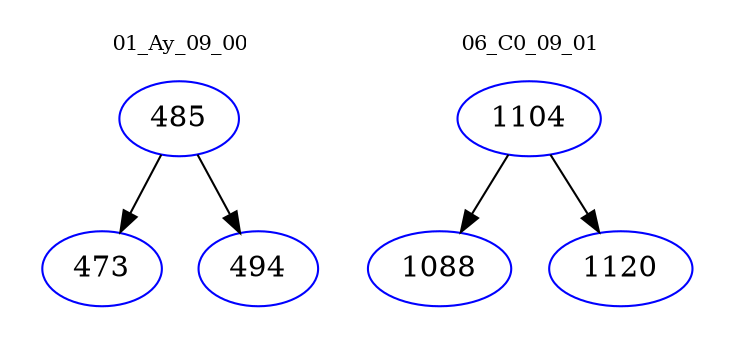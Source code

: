 digraph{
subgraph cluster_0 {
color = white
label = "01_Ay_09_00";
fontsize=10;
T0_485 [label="485", color="blue"]
T0_485 -> T0_473 [color="black"]
T0_473 [label="473", color="blue"]
T0_485 -> T0_494 [color="black"]
T0_494 [label="494", color="blue"]
}
subgraph cluster_1 {
color = white
label = "06_C0_09_01";
fontsize=10;
T1_1104 [label="1104", color="blue"]
T1_1104 -> T1_1088 [color="black"]
T1_1088 [label="1088", color="blue"]
T1_1104 -> T1_1120 [color="black"]
T1_1120 [label="1120", color="blue"]
}
}
